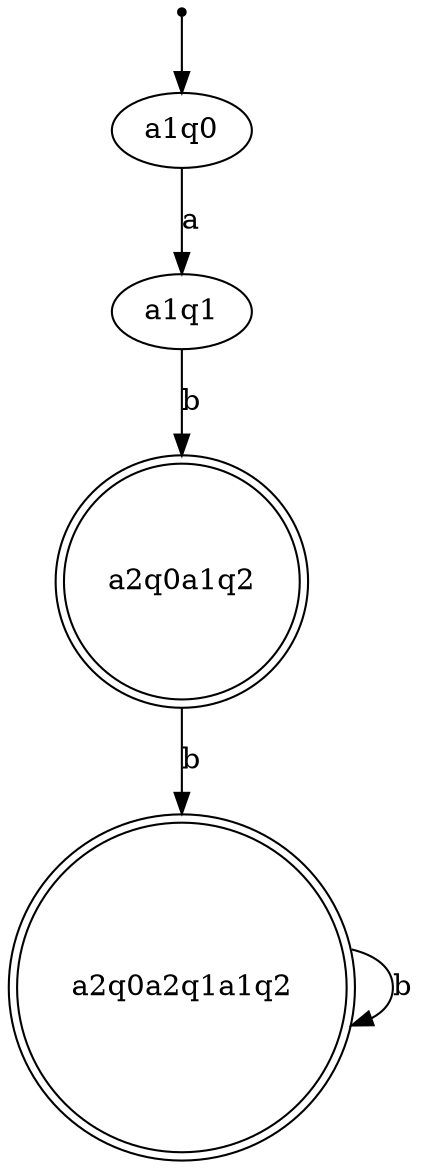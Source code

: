 digraph {
inic[shape=point];
inic->a1q0;
a1q1->a2q0a1q2[label="b"];
a1q0->a1q1[label="a"];
a2q0a2q1a1q2->a2q0a2q1a1q2[label="b"];
a2q0a1q2->a2q0a2q1a1q2[label="b"];

a2q0a2q1a1q2[shape=doublecircle];
a2q0a1q2[shape=doublecircle];
}